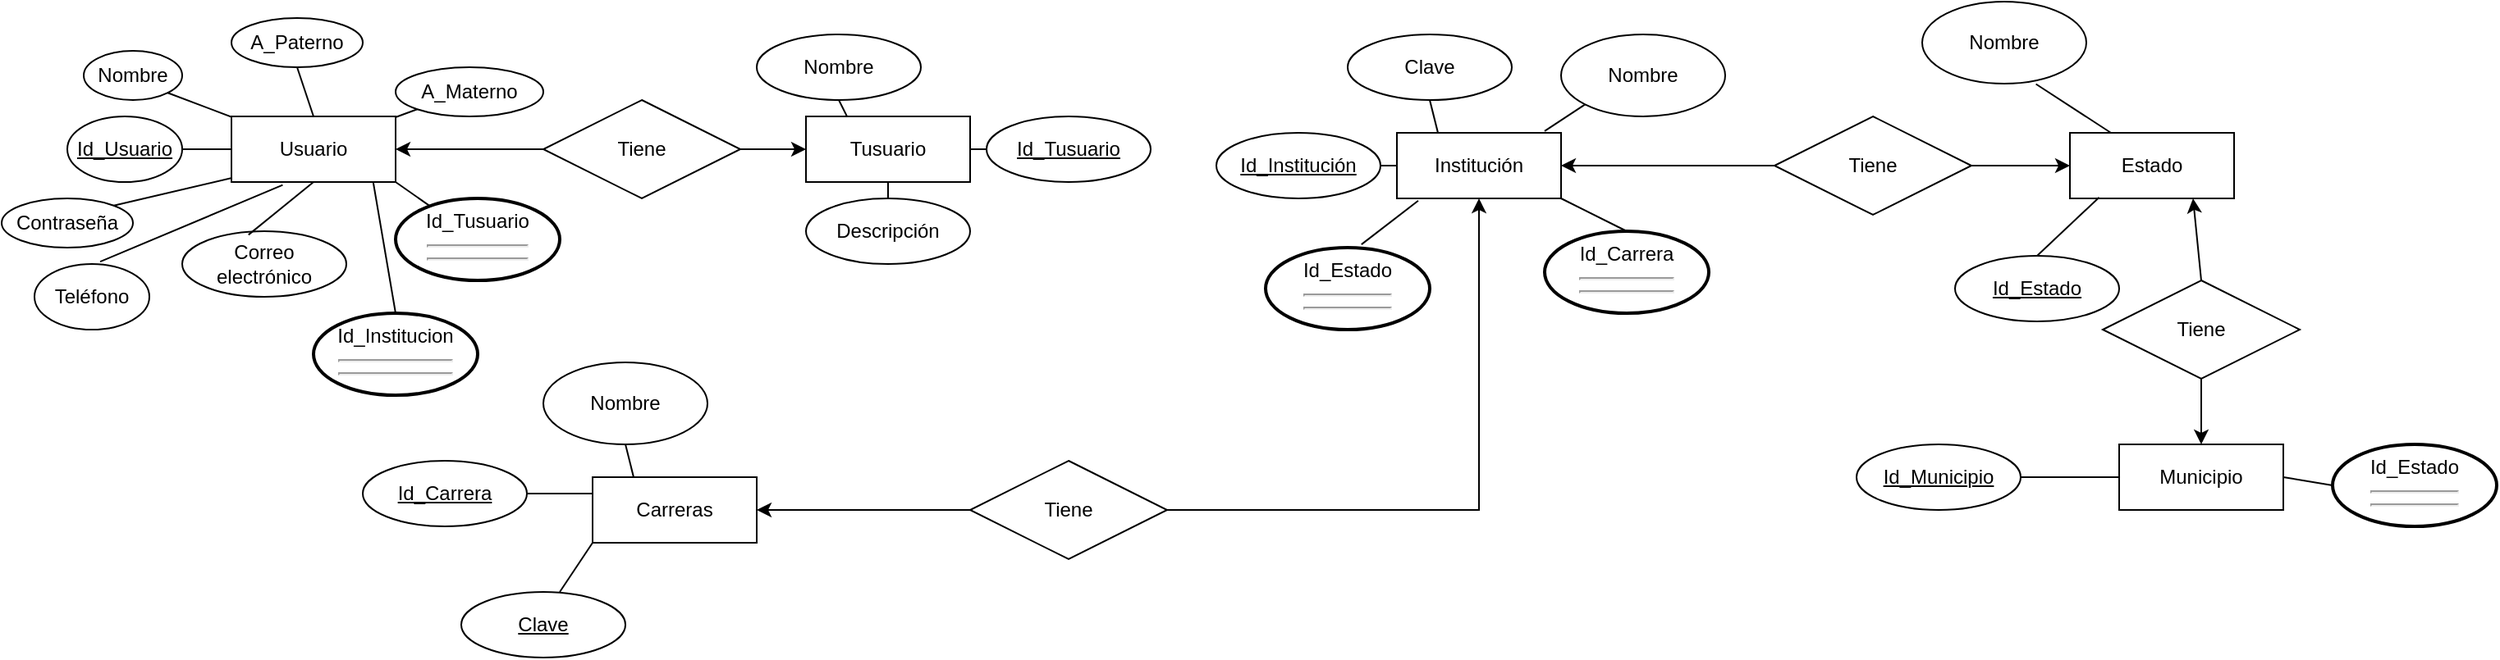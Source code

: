 <mxfile version="21.0.6" type="device" pages="2"><diagram id="qfkAOY37Z2YuoNSEt8ea" name="Modelo entidad relación"><mxGraphModel dx="1566" dy="728" grid="1" gridSize="10" guides="1" tooltips="1" connect="1" arrows="1" fold="1" page="1" pageScale="1" pageWidth="827" pageHeight="1169" math="0" shadow="0"><root><mxCell id="0"/><mxCell id="1" parent="0"/><mxCell id="0xyxoHwEO2LxfjyrwUTS-1" value="Id_Usuario" style="ellipse;whiteSpace=wrap;html=1;align=center;fontStyle=4;" vertex="1" parent="1"><mxGeometry x="160" y="180" width="70" height="40" as="geometry"/></mxCell><mxCell id="RE7a5VD5Q_BX6ID2xbvV-1" value="" style="endArrow=none;html=1;rounded=0;exitX=1;exitY=0.5;exitDx=0;exitDy=0;entryX=0;entryY=0.5;entryDx=0;entryDy=0;" edge="1" parent="1" source="0xyxoHwEO2LxfjyrwUTS-1"><mxGeometry width="50" height="50" relative="1" as="geometry"><mxPoint x="390" y="320" as="sourcePoint"/><mxPoint x="260" y="200" as="targetPoint"/></mxGeometry></mxCell><mxCell id="RE7a5VD5Q_BX6ID2xbvV-2" value="Nombre" style="ellipse;whiteSpace=wrap;html=1;align=center;" vertex="1" parent="1"><mxGeometry x="170" y="140" width="60" height="30" as="geometry"/></mxCell><mxCell id="RE7a5VD5Q_BX6ID2xbvV-3" value="" style="endArrow=none;html=1;rounded=0;entryX=1;entryY=1;entryDx=0;entryDy=0;exitX=0;exitY=0;exitDx=0;exitDy=0;" edge="1" parent="1" target="RE7a5VD5Q_BX6ID2xbvV-2"><mxGeometry width="50" height="50" relative="1" as="geometry"><mxPoint x="274.645" y="185.858" as="sourcePoint"/><mxPoint x="440" y="270" as="targetPoint"/></mxGeometry></mxCell><mxCell id="RE7a5VD5Q_BX6ID2xbvV-4" value="A_Paterno" style="ellipse;whiteSpace=wrap;html=1;align=center;" vertex="1" parent="1"><mxGeometry x="260" y="120" width="80" height="30" as="geometry"/></mxCell><mxCell id="RE7a5VD5Q_BX6ID2xbvV-5" value="A_Materno" style="ellipse;whiteSpace=wrap;html=1;align=center;" vertex="1" parent="1"><mxGeometry x="360" y="150" width="90" height="30" as="geometry"/></mxCell><mxCell id="RE7a5VD5Q_BX6ID2xbvV-9" value="&lt;font&gt;Id_Tusuario&lt;/font&gt;&lt;hr&gt;&lt;hr&gt;" style="ellipse;whiteSpace=wrap;html=1;align=center;strokeColor=#000000;strokeWidth=2;" vertex="1" parent="1"><mxGeometry x="360" y="230" width="100" height="50" as="geometry"/></mxCell><mxCell id="RE7a5VD5Q_BX6ID2xbvV-10" value="&lt;font&gt;Id_Institucion&lt;/font&gt;&lt;hr&gt;&lt;hr&gt;" style="ellipse;whiteSpace=wrap;html=1;align=center;strokeColor=#000000;strokeWidth=2;" vertex="1" parent="1"><mxGeometry x="310" y="300" width="100" height="50" as="geometry"/></mxCell><mxCell id="RE7a5VD5Q_BX6ID2xbvV-12" value="Correo electrónico" style="ellipse;whiteSpace=wrap;html=1;align=center;" vertex="1" parent="1"><mxGeometry x="230" y="250" width="100" height="40" as="geometry"/></mxCell><mxCell id="RF8cltx7aU7G0SC7EJva-1" value="Contraseña" style="ellipse;whiteSpace=wrap;html=1;align=center;" vertex="1" parent="1"><mxGeometry x="120" y="230" width="80" height="30" as="geometry"/></mxCell><mxCell id="RF8cltx7aU7G0SC7EJva-3" value="" style="endArrow=none;html=1;rounded=0;exitX=1;exitY=0;exitDx=0;exitDy=0;entryX=0;entryY=1;entryDx=0;entryDy=0;" edge="1" parent="1" source="RF8cltx7aU7G0SC7EJva-1"><mxGeometry width="50" height="50" relative="1" as="geometry"><mxPoint x="270" y="280" as="sourcePoint"/><mxPoint x="274.645" y="214.142" as="targetPoint"/></mxGeometry></mxCell><mxCell id="RF8cltx7aU7G0SC7EJva-5" value="" style="endArrow=none;html=1;rounded=0;entryX=1;entryY=1;entryDx=0;entryDy=0;exitX=0.5;exitY=0;exitDx=0;exitDy=0;" edge="1" parent="1" source="RE7a5VD5Q_BX6ID2xbvV-10"><mxGeometry width="50" height="50" relative="1" as="geometry"><mxPoint x="270" y="280" as="sourcePoint"/><mxPoint x="345.355" y="214.142" as="targetPoint"/></mxGeometry></mxCell><mxCell id="RF8cltx7aU7G0SC7EJva-6" value="" style="endArrow=none;html=1;rounded=0;exitX=0.404;exitY=0.055;exitDx=0;exitDy=0;entryX=0.5;entryY=1;entryDx=0;entryDy=0;exitPerimeter=0;" edge="1" parent="1" source="RE7a5VD5Q_BX6ID2xbvV-12"><mxGeometry width="50" height="50" relative="1" as="geometry"><mxPoint x="270" y="280" as="sourcePoint"/><mxPoint x="310" y="220" as="targetPoint"/></mxGeometry></mxCell><mxCell id="RF8cltx7aU7G0SC7EJva-7" value="" style="endArrow=none;html=1;rounded=0;entryX=1;entryY=1;entryDx=0;entryDy=0;" edge="1" parent="1" source="RE7a5VD5Q_BX6ID2xbvV-9" target="RF8cltx7aU7G0SC7EJva-13"><mxGeometry width="50" height="50" relative="1" as="geometry"><mxPoint x="270" y="280" as="sourcePoint"/><mxPoint x="360" y="200" as="targetPoint"/></mxGeometry></mxCell><mxCell id="RF8cltx7aU7G0SC7EJva-8" value="" style="endArrow=none;html=1;rounded=0;entryX=1;entryY=0;entryDx=0;entryDy=0;exitX=0;exitY=1;exitDx=0;exitDy=0;" edge="1" parent="1" source="RE7a5VD5Q_BX6ID2xbvV-5"><mxGeometry width="50" height="50" relative="1" as="geometry"><mxPoint x="270" y="280" as="sourcePoint"/><mxPoint x="345.355" y="185.858" as="targetPoint"/></mxGeometry></mxCell><mxCell id="RF8cltx7aU7G0SC7EJva-9" value="" style="endArrow=none;html=1;rounded=0;entryX=0.5;entryY=1;entryDx=0;entryDy=0;exitX=0.5;exitY=0;exitDx=0;exitDy=0;" edge="1" parent="1" target="RE7a5VD5Q_BX6ID2xbvV-4"><mxGeometry width="50" height="50" relative="1" as="geometry"><mxPoint x="310" y="180" as="sourcePoint"/><mxPoint x="320" y="230" as="targetPoint"/></mxGeometry></mxCell><mxCell id="RF8cltx7aU7G0SC7EJva-10" value="Teléfono" style="ellipse;whiteSpace=wrap;html=1;align=center;" vertex="1" parent="1"><mxGeometry x="140" y="270" width="70" height="40" as="geometry"/></mxCell><mxCell id="RF8cltx7aU7G0SC7EJva-11" value="" style="endArrow=none;html=1;rounded=0;entryX=0.312;entryY=1.045;entryDx=0;entryDy=0;entryPerimeter=0;exitX=0.572;exitY=-0.035;exitDx=0;exitDy=0;exitPerimeter=0;" edge="1" parent="1" source="RF8cltx7aU7G0SC7EJva-10"><mxGeometry width="50" height="50" relative="1" as="geometry"><mxPoint x="270" y="280" as="sourcePoint"/><mxPoint x="291.2" y="221.8" as="targetPoint"/></mxGeometry></mxCell><mxCell id="RF8cltx7aU7G0SC7EJva-13" value="Usuario" style="whiteSpace=wrap;html=1;align=center;" vertex="1" parent="1"><mxGeometry x="260" y="180" width="100" height="40" as="geometry"/></mxCell><mxCell id="NHp31bjDG19Qpc5GPmNQ-2" value="Tiene" style="shape=rhombus;perimeter=rhombusPerimeter;whiteSpace=wrap;html=1;align=center;" vertex="1" parent="1"><mxGeometry x="450" y="170" width="120" height="60" as="geometry"/></mxCell><mxCell id="NHp31bjDG19Qpc5GPmNQ-3" value="" style="endArrow=classic;html=1;rounded=0;entryX=1;entryY=0.5;entryDx=0;entryDy=0;exitX=0;exitY=0.5;exitDx=0;exitDy=0;" edge="1" parent="1" source="NHp31bjDG19Qpc5GPmNQ-2" target="RF8cltx7aU7G0SC7EJva-13"><mxGeometry width="50" height="50" relative="1" as="geometry"><mxPoint x="270" y="280" as="sourcePoint"/><mxPoint x="320" y="230" as="targetPoint"/></mxGeometry></mxCell><mxCell id="NHp31bjDG19Qpc5GPmNQ-4" value="" style="endArrow=classic;html=1;rounded=0;exitX=1;exitY=0.5;exitDx=0;exitDy=0;startArrow=none;" edge="1" parent="1" source="NHp31bjDG19Qpc5GPmNQ-5"><mxGeometry width="50" height="50" relative="1" as="geometry"><mxPoint x="270" y="280" as="sourcePoint"/><mxPoint x="700" y="200" as="targetPoint"/></mxGeometry></mxCell><mxCell id="NHp31bjDG19Qpc5GPmNQ-6" value="Nombre" style="ellipse;whiteSpace=wrap;html=1;align=center;" vertex="1" parent="1"><mxGeometry x="580" y="130" width="100" height="40" as="geometry"/></mxCell><mxCell id="NHp31bjDG19Qpc5GPmNQ-7" value="" style="endArrow=none;html=1;rounded=0;entryX=0.5;entryY=1;entryDx=0;entryDy=0;exitX=0.25;exitY=0;exitDx=0;exitDy=0;" edge="1" parent="1" source="NHp31bjDG19Qpc5GPmNQ-5" target="NHp31bjDG19Qpc5GPmNQ-6"><mxGeometry width="50" height="50" relative="1" as="geometry"><mxPoint x="240" y="270" as="sourcePoint"/><mxPoint x="290" y="220" as="targetPoint"/></mxGeometry></mxCell><mxCell id="NHp31bjDG19Qpc5GPmNQ-9" value="Id_Tusuario" style="ellipse;whiteSpace=wrap;html=1;align=center;fontStyle=4;" vertex="1" parent="1"><mxGeometry x="720" y="180" width="100" height="40" as="geometry"/></mxCell><mxCell id="NHp31bjDG19Qpc5GPmNQ-10" value="" style="endArrow=none;html=1;rounded=0;entryX=1;entryY=0.5;entryDx=0;entryDy=0;exitX=0;exitY=0.5;exitDx=0;exitDy=0;" edge="1" parent="1" source="NHp31bjDG19Qpc5GPmNQ-9" target="NHp31bjDG19Qpc5GPmNQ-5"><mxGeometry width="50" height="50" relative="1" as="geometry"><mxPoint x="370" y="270" as="sourcePoint"/><mxPoint x="420" y="220" as="targetPoint"/></mxGeometry></mxCell><mxCell id="NHp31bjDG19Qpc5GPmNQ-12" value="Descripción" style="ellipse;whiteSpace=wrap;html=1;align=center;" vertex="1" parent="1"><mxGeometry x="610" y="230" width="100" height="40" as="geometry"/></mxCell><mxCell id="NHp31bjDG19Qpc5GPmNQ-13" value="" style="endArrow=none;html=1;rounded=0;entryX=0.5;entryY=1;entryDx=0;entryDy=0;exitX=0.5;exitY=0;exitDx=0;exitDy=0;" edge="1" parent="1" source="NHp31bjDG19Qpc5GPmNQ-12" target="NHp31bjDG19Qpc5GPmNQ-5"><mxGeometry width="50" height="50" relative="1" as="geometry"><mxPoint x="370" y="270" as="sourcePoint"/><mxPoint x="420" y="220" as="targetPoint"/></mxGeometry></mxCell><mxCell id="NHp31bjDG19Qpc5GPmNQ-5" value="Tusuario" style="whiteSpace=wrap;html=1;align=center;" vertex="1" parent="1"><mxGeometry x="610" y="180" width="100" height="40" as="geometry"/></mxCell><mxCell id="NHp31bjDG19Qpc5GPmNQ-16" value="" style="endArrow=classic;html=1;rounded=0;entryX=0;entryY=0.5;entryDx=0;entryDy=0;exitX=1;exitY=0.5;exitDx=0;exitDy=0;" edge="1" parent="1" source="NHp31bjDG19Qpc5GPmNQ-2" target="NHp31bjDG19Qpc5GPmNQ-5"><mxGeometry width="50" height="50" relative="1" as="geometry"><mxPoint x="370" y="270" as="sourcePoint"/><mxPoint x="420" y="220" as="targetPoint"/></mxGeometry></mxCell><mxCell id="NHp31bjDG19Qpc5GPmNQ-17" value="Carreras" style="whiteSpace=wrap;html=1;align=center;" vertex="1" parent="1"><mxGeometry x="480" y="400" width="100" height="40" as="geometry"/></mxCell><mxCell id="NHp31bjDG19Qpc5GPmNQ-18" value="Nombre" style="ellipse;whiteSpace=wrap;html=1;align=center;" vertex="1" parent="1"><mxGeometry x="450" y="330" width="100" height="50" as="geometry"/></mxCell><mxCell id="NHp31bjDG19Qpc5GPmNQ-19" value="" style="endArrow=none;html=1;rounded=0;entryX=0.5;entryY=1;entryDx=0;entryDy=0;exitX=0.25;exitY=0;exitDx=0;exitDy=0;" edge="1" parent="1" source="NHp31bjDG19Qpc5GPmNQ-17" target="NHp31bjDG19Qpc5GPmNQ-18"><mxGeometry width="50" height="50" relative="1" as="geometry"><mxPoint x="370" y="270" as="sourcePoint"/><mxPoint x="420" y="220" as="targetPoint"/></mxGeometry></mxCell><mxCell id="NHp31bjDG19Qpc5GPmNQ-20" value="Id_Carrera" style="ellipse;whiteSpace=wrap;html=1;align=center;fontStyle=4;" vertex="1" parent="1"><mxGeometry x="340" y="390" width="100" height="40" as="geometry"/></mxCell><mxCell id="NHp31bjDG19Qpc5GPmNQ-21" value="" style="endArrow=none;html=1;rounded=0;exitX=1;exitY=0.5;exitDx=0;exitDy=0;entryX=0;entryY=0.25;entryDx=0;entryDy=0;" edge="1" parent="1" source="NHp31bjDG19Qpc5GPmNQ-20" target="NHp31bjDG19Qpc5GPmNQ-17"><mxGeometry width="50" height="50" relative="1" as="geometry"><mxPoint x="370" y="270" as="sourcePoint"/><mxPoint x="420" y="220" as="targetPoint"/></mxGeometry></mxCell><mxCell id="NHp31bjDG19Qpc5GPmNQ-24" value="" style="endArrow=none;html=1;rounded=0;exitX=0.5;exitY=0;exitDx=0;exitDy=0;entryX=0;entryY=1;entryDx=0;entryDy=0;" edge="1" parent="1" target="NHp31bjDG19Qpc5GPmNQ-17"><mxGeometry width="50" height="50" relative="1" as="geometry"><mxPoint x="460" y="470" as="sourcePoint"/><mxPoint x="420" y="220" as="targetPoint"/></mxGeometry></mxCell><mxCell id="TvMQXQN42NrEGbU3o4Sb-4" value="" style="endArrow=classic;html=1;rounded=0;entryX=1;entryY=0.5;entryDx=0;entryDy=0;" edge="1" parent="1" target="NHp31bjDG19Qpc5GPmNQ-17"><mxGeometry width="50" height="50" relative="1" as="geometry"><mxPoint x="710" y="420" as="sourcePoint"/><mxPoint x="420" y="220" as="targetPoint"/></mxGeometry></mxCell><mxCell id="TvMQXQN42NrEGbU3o4Sb-7" value="Tiene" style="shape=rhombus;perimeter=rhombusPerimeter;whiteSpace=wrap;html=1;align=center;" vertex="1" parent="1"><mxGeometry x="710" y="390" width="120" height="60" as="geometry"/></mxCell><mxCell id="TvMQXQN42NrEGbU3o4Sb-8" value="Institución" style="whiteSpace=wrap;html=1;align=center;" vertex="1" parent="1"><mxGeometry x="970" y="190" width="100" height="40" as="geometry"/></mxCell><mxCell id="MCt6a6tA6td02ZYTJ-6E-1" value="Id_Institución" style="ellipse;whiteSpace=wrap;html=1;align=center;fontStyle=4;" vertex="1" parent="1"><mxGeometry x="860" y="190" width="100" height="40" as="geometry"/></mxCell><mxCell id="MCt6a6tA6td02ZYTJ-6E-2" value="" style="endArrow=none;html=1;rounded=0;entryX=1;entryY=0.5;entryDx=0;entryDy=0;exitX=0;exitY=0.5;exitDx=0;exitDy=0;" edge="1" parent="1" source="TvMQXQN42NrEGbU3o4Sb-8" target="MCt6a6tA6td02ZYTJ-6E-1"><mxGeometry width="50" height="50" relative="1" as="geometry"><mxPoint x="780" y="320" as="sourcePoint"/><mxPoint x="830" y="270" as="targetPoint"/></mxGeometry></mxCell><mxCell id="MCt6a6tA6td02ZYTJ-6E-3" value="" style="endArrow=classic;html=1;rounded=0;exitX=1;exitY=0.5;exitDx=0;exitDy=0;entryX=0.5;entryY=1;entryDx=0;entryDy=0;" edge="1" parent="1" source="TvMQXQN42NrEGbU3o4Sb-7" target="TvMQXQN42NrEGbU3o4Sb-8"><mxGeometry width="50" height="50" relative="1" as="geometry"><mxPoint x="780" y="320" as="sourcePoint"/><mxPoint x="830" y="270" as="targetPoint"/><Array as="points"><mxPoint x="1020" y="420"/></Array></mxGeometry></mxCell><mxCell id="MCt6a6tA6td02ZYTJ-6E-4" value="Clave" style="ellipse;whiteSpace=wrap;html=1;align=center;verticalAlign=middle;" vertex="1" parent="1"><mxGeometry x="940" y="130" width="100" height="40" as="geometry"/></mxCell><mxCell id="MCt6a6tA6td02ZYTJ-6E-5" value="" style="endArrow=none;html=1;rounded=0;entryX=0.5;entryY=1;entryDx=0;entryDy=0;exitX=0.25;exitY=0;exitDx=0;exitDy=0;" edge="1" parent="1" source="TvMQXQN42NrEGbU3o4Sb-8" target="MCt6a6tA6td02ZYTJ-6E-4"><mxGeometry width="50" height="50" relative="1" as="geometry"><mxPoint x="650" y="320" as="sourcePoint"/><mxPoint x="700" y="270" as="targetPoint"/></mxGeometry></mxCell><mxCell id="MCt6a6tA6td02ZYTJ-6E-7" value="Nombre" style="ellipse;whiteSpace=wrap;html=1;align=center;" vertex="1" parent="1"><mxGeometry x="1070" y="130" width="100" height="50" as="geometry"/></mxCell><mxCell id="MCt6a6tA6td02ZYTJ-6E-8" value="" style="endArrow=none;html=1;rounded=0;entryX=0;entryY=1;entryDx=0;entryDy=0;exitX=0.9;exitY=-0.027;exitDx=0;exitDy=0;exitPerimeter=0;" edge="1" parent="1" source="TvMQXQN42NrEGbU3o4Sb-8" target="MCt6a6tA6td02ZYTJ-6E-7"><mxGeometry width="50" height="50" relative="1" as="geometry"><mxPoint x="650" y="320" as="sourcePoint"/><mxPoint x="700" y="270" as="targetPoint"/></mxGeometry></mxCell><mxCell id="MCt6a6tA6td02ZYTJ-6E-11" value="&lt;font&gt;Id_Carrera&lt;/font&gt;&lt;hr&gt;&lt;hr&gt;" style="ellipse;whiteSpace=wrap;html=1;align=center;strokeColor=#000000;strokeWidth=2;" vertex="1" parent="1"><mxGeometry x="1060" y="250" width="100" height="50" as="geometry"/></mxCell><mxCell id="MCt6a6tA6td02ZYTJ-6E-12" value="Clave" style="ellipse;whiteSpace=wrap;html=1;align=center;fontStyle=4;" vertex="1" parent="1"><mxGeometry x="400" y="470" width="100" height="40" as="geometry"/></mxCell><mxCell id="MCt6a6tA6td02ZYTJ-6E-13" value="" style="endArrow=none;html=1;rounded=0;entryX=1;entryY=1;entryDx=0;entryDy=0;exitX=0.5;exitY=0;exitDx=0;exitDy=0;" edge="1" parent="1" source="MCt6a6tA6td02ZYTJ-6E-11" target="TvMQXQN42NrEGbU3o4Sb-8"><mxGeometry width="50" height="50" relative="1" as="geometry"><mxPoint x="650" y="290" as="sourcePoint"/><mxPoint x="700" y="240" as="targetPoint"/></mxGeometry></mxCell><mxCell id="MCt6a6tA6td02ZYTJ-6E-14" value="&lt;font&gt;Id_Estado&lt;/font&gt;&lt;hr&gt;&lt;hr&gt;" style="ellipse;whiteSpace=wrap;html=1;align=center;strokeColor=#000000;strokeWidth=2;" vertex="1" parent="1"><mxGeometry x="890" y="260" width="100" height="50" as="geometry"/></mxCell><mxCell id="MCt6a6tA6td02ZYTJ-6E-15" value="" style="endArrow=none;html=1;rounded=0;entryX=0.13;entryY=1.035;entryDx=0;entryDy=0;entryPerimeter=0;exitX=0.584;exitY=-0.039;exitDx=0;exitDy=0;exitPerimeter=0;" edge="1" parent="1" source="MCt6a6tA6td02ZYTJ-6E-14" target="TvMQXQN42NrEGbU3o4Sb-8"><mxGeometry width="50" height="50" relative="1" as="geometry"><mxPoint x="650" y="270" as="sourcePoint"/><mxPoint x="700" y="220" as="targetPoint"/></mxGeometry></mxCell><mxCell id="MCt6a6tA6td02ZYTJ-6E-16" value="" style="endArrow=classic;html=1;rounded=0;entryX=1;entryY=0.5;entryDx=0;entryDy=0;" edge="1" parent="1" target="TvMQXQN42NrEGbU3o4Sb-8"><mxGeometry width="50" height="50" relative="1" as="geometry"><mxPoint x="1210" y="210" as="sourcePoint"/><mxPoint x="700" y="220" as="targetPoint"/></mxGeometry></mxCell><mxCell id="MCt6a6tA6td02ZYTJ-6E-19" value="Tiene" style="shape=rhombus;perimeter=rhombusPerimeter;whiteSpace=wrap;html=1;align=center;" vertex="1" parent="1"><mxGeometry x="1200" y="180" width="120" height="60" as="geometry"/></mxCell><mxCell id="MCt6a6tA6td02ZYTJ-6E-20" value="" style="endArrow=classic;html=1;rounded=0;exitX=1;exitY=0.5;exitDx=0;exitDy=0;" edge="1" parent="1" source="MCt6a6tA6td02ZYTJ-6E-19" target="MCt6a6tA6td02ZYTJ-6E-21"><mxGeometry width="50" height="50" relative="1" as="geometry"><mxPoint x="1330" y="270" as="sourcePoint"/><mxPoint x="1380" y="220" as="targetPoint"/></mxGeometry></mxCell><mxCell id="MCt6a6tA6td02ZYTJ-6E-21" value="Estado" style="whiteSpace=wrap;html=1;align=center;" vertex="1" parent="1"><mxGeometry x="1380" y="190" width="100" height="40" as="geometry"/></mxCell><mxCell id="MCt6a6tA6td02ZYTJ-6E-28" value="&lt;font style=&quot;border-color: var(--border-color);&quot;&gt;Id_Estado&lt;/font&gt;" style="ellipse;whiteSpace=wrap;html=1;align=center;fontStyle=4;" vertex="1" parent="1"><mxGeometry x="1310" y="265" width="100" height="40" as="geometry"/></mxCell><mxCell id="MCt6a6tA6td02ZYTJ-6E-35" value="" style="endArrow=none;html=1;rounded=0;entryX=0.693;entryY=1.005;entryDx=0;entryDy=0;exitX=0.25;exitY=0;exitDx=0;exitDy=0;entryPerimeter=0;" edge="1" parent="1" source="MCt6a6tA6td02ZYTJ-6E-21" target="MCt6a6tA6td02ZYTJ-6E-37"><mxGeometry width="50" height="50" relative="1" as="geometry"><mxPoint x="930" y="260" as="sourcePoint"/><mxPoint x="1360" y="160" as="targetPoint"/></mxGeometry></mxCell><mxCell id="MCt6a6tA6td02ZYTJ-6E-37" value="Nombre" style="ellipse;whiteSpace=wrap;html=1;align=center;" vertex="1" parent="1"><mxGeometry x="1290" y="110" width="100" height="50" as="geometry"/></mxCell><mxCell id="MCt6a6tA6td02ZYTJ-6E-38" value="" style="endArrow=none;html=1;rounded=0;entryX=0.178;entryY=0.985;entryDx=0;entryDy=0;entryPerimeter=0;exitX=0.5;exitY=0;exitDx=0;exitDy=0;" edge="1" parent="1" source="MCt6a6tA6td02ZYTJ-6E-28" target="MCt6a6tA6td02ZYTJ-6E-21"><mxGeometry width="50" height="50" relative="1" as="geometry"><mxPoint x="930" y="260" as="sourcePoint"/><mxPoint x="980" y="210" as="targetPoint"/></mxGeometry></mxCell><mxCell id="MCt6a6tA6td02ZYTJ-6E-39" value="Municipio" style="whiteSpace=wrap;html=1;align=center;" vertex="1" parent="1"><mxGeometry x="1410" y="380" width="100" height="40" as="geometry"/></mxCell><mxCell id="MCt6a6tA6td02ZYTJ-6E-40" value="" style="endArrow=classic;html=1;rounded=0;entryX=0.75;entryY=1;entryDx=0;entryDy=0;exitX=0.5;exitY=0;exitDx=0;exitDy=0;" edge="1" parent="1" target="MCt6a6tA6td02ZYTJ-6E-21"><mxGeometry width="50" height="50" relative="1" as="geometry"><mxPoint x="1460" y="280" as="sourcePoint"/><mxPoint x="980" y="210" as="targetPoint"/></mxGeometry></mxCell><mxCell id="MCt6a6tA6td02ZYTJ-6E-42" value="Tiene" style="shape=rhombus;perimeter=rhombusPerimeter;whiteSpace=wrap;html=1;align=center;" vertex="1" parent="1"><mxGeometry x="1400" y="280" width="120" height="60" as="geometry"/></mxCell><mxCell id="MCt6a6tA6td02ZYTJ-6E-43" value="" style="endArrow=classic;html=1;rounded=0;entryX=0.5;entryY=0;entryDx=0;entryDy=0;exitX=0.5;exitY=1;exitDx=0;exitDy=0;" edge="1" parent="1" source="MCt6a6tA6td02ZYTJ-6E-42" target="MCt6a6tA6td02ZYTJ-6E-39"><mxGeometry width="50" height="50" relative="1" as="geometry"><mxPoint x="930" y="260" as="sourcePoint"/><mxPoint x="980" y="210" as="targetPoint"/></mxGeometry></mxCell><mxCell id="MCt6a6tA6td02ZYTJ-6E-44" value="Id_Municipio" style="ellipse;whiteSpace=wrap;html=1;align=center;fontStyle=4;" vertex="1" parent="1"><mxGeometry x="1250" y="380" width="100" height="40" as="geometry"/></mxCell><mxCell id="MCt6a6tA6td02ZYTJ-6E-45" value="" style="endArrow=none;html=1;rounded=0;entryX=0;entryY=0.5;entryDx=0;entryDy=0;exitX=1;exitY=0.5;exitDx=0;exitDy=0;" edge="1" parent="1" source="MCt6a6tA6td02ZYTJ-6E-44" target="MCt6a6tA6td02ZYTJ-6E-39"><mxGeometry width="50" height="50" relative="1" as="geometry"><mxPoint x="930" y="260" as="sourcePoint"/><mxPoint x="980" y="210" as="targetPoint"/></mxGeometry></mxCell><mxCell id="MCt6a6tA6td02ZYTJ-6E-46" value="&lt;font&gt;Id_Estado&lt;/font&gt;&lt;hr&gt;&lt;hr&gt;" style="ellipse;whiteSpace=wrap;html=1;align=center;strokeColor=#000000;strokeWidth=2;" vertex="1" parent="1"><mxGeometry x="1540" y="380" width="100" height="50" as="geometry"/></mxCell><mxCell id="MCt6a6tA6td02ZYTJ-6E-47" value="" style="endArrow=none;html=1;rounded=0;entryX=0;entryY=0.5;entryDx=0;entryDy=0;" edge="1" parent="1" target="MCt6a6tA6td02ZYTJ-6E-46"><mxGeometry width="50" height="50" relative="1" as="geometry"><mxPoint x="1510" y="400" as="sourcePoint"/><mxPoint x="980" y="210" as="targetPoint"/></mxGeometry></mxCell></root></mxGraphModel></diagram><diagram id="R2lEEEUBdFMjLlhIrx00" name="Modelo Relacional"><mxGraphModel dx="1879" dy="873" grid="1" gridSize="10" guides="1" tooltips="1" connect="1" arrows="1" fold="1" page="1" pageScale="1" pageWidth="850" pageHeight="1100" math="0" shadow="0" extFonts="Permanent Marker^https://fonts.googleapis.com/css?family=Permanent+Marker"><root><mxCell id="0"/><mxCell id="1" parent="0"/><mxCell id="C-vyLk0tnHw3VtMMgP7b-2" value="Institución" style="shape=table;startSize=30;container=1;collapsible=1;childLayout=tableLayout;fixedRows=1;rowLines=0;fontStyle=1;align=center;resizeLast=1;fillColor=none;" parent="1" vertex="1"><mxGeometry x="425" y="120" width="250" height="190" as="geometry"/></mxCell><mxCell id="C-vyLk0tnHw3VtMMgP7b-3" value="" style="shape=partialRectangle;collapsible=0;dropTarget=0;pointerEvents=0;fillColor=none;points=[[0,0.5],[1,0.5]];portConstraint=eastwest;top=0;left=0;right=0;bottom=1;" parent="C-vyLk0tnHw3VtMMgP7b-2" vertex="1"><mxGeometry y="30" width="250" height="30" as="geometry"/></mxCell><mxCell id="C-vyLk0tnHw3VtMMgP7b-4" value="PK" style="shape=partialRectangle;overflow=hidden;connectable=0;fillColor=none;top=0;left=0;bottom=0;right=0;fontStyle=1;" parent="C-vyLk0tnHw3VtMMgP7b-3" vertex="1"><mxGeometry width="35" height="30" as="geometry"><mxRectangle width="35" height="30" as="alternateBounds"/></mxGeometry></mxCell><mxCell id="C-vyLk0tnHw3VtMMgP7b-5" value="Id_Institución" style="shape=partialRectangle;overflow=hidden;connectable=0;fillColor=none;top=0;left=0;bottom=0;right=0;align=left;spacingLeft=6;fontStyle=5;" parent="C-vyLk0tnHw3VtMMgP7b-3" vertex="1"><mxGeometry x="35" width="215" height="30" as="geometry"><mxRectangle width="215" height="30" as="alternateBounds"/></mxGeometry></mxCell><mxCell id="C-vyLk0tnHw3VtMMgP7b-9" value="" style="shape=partialRectangle;collapsible=0;dropTarget=0;pointerEvents=0;fillColor=none;points=[[0,0.5],[1,0.5]];portConstraint=eastwest;top=0;left=0;right=0;bottom=0;" parent="C-vyLk0tnHw3VtMMgP7b-2" vertex="1"><mxGeometry y="60" width="250" height="120" as="geometry"/></mxCell><mxCell id="C-vyLk0tnHw3VtMMgP7b-10" value="" style="shape=partialRectangle;overflow=hidden;connectable=0;fillColor=none;top=0;left=0;bottom=0;right=0;" parent="C-vyLk0tnHw3VtMMgP7b-9" vertex="1"><mxGeometry width="35" height="120" as="geometry"><mxRectangle width="35" height="120" as="alternateBounds"/></mxGeometry></mxCell><mxCell id="C-vyLk0tnHw3VtMMgP7b-11" value="" style="shape=partialRectangle;overflow=hidden;connectable=0;fillColor=none;top=0;left=0;bottom=0;right=0;align=left;spacingLeft=6;" parent="C-vyLk0tnHw3VtMMgP7b-9" vertex="1"><mxGeometry x="35" width="215" height="120" as="geometry"><mxRectangle width="215" height="120" as="alternateBounds"/></mxGeometry></mxCell><mxCell id="C-vyLk0tnHw3VtMMgP7b-13" value="Carrera" style="shape=table;startSize=30;container=1;collapsible=1;childLayout=tableLayout;fixedRows=1;rowLines=0;fontStyle=1;align=center;resizeLast=1;" parent="1" vertex="1"><mxGeometry x="280" y="430" width="170" height="130" as="geometry"><mxRectangle x="280" y="430" width="80" height="30" as="alternateBounds"/></mxGeometry></mxCell><mxCell id="C-vyLk0tnHw3VtMMgP7b-14" value="" style="shape=partialRectangle;collapsible=0;dropTarget=0;pointerEvents=0;fillColor=none;points=[[0,0.5],[1,0.5]];portConstraint=eastwest;top=0;left=0;right=0;bottom=1;" parent="C-vyLk0tnHw3VtMMgP7b-13" vertex="1"><mxGeometry y="30" width="170" height="30" as="geometry"/></mxCell><mxCell id="C-vyLk0tnHw3VtMMgP7b-15" value="PK" style="shape=partialRectangle;overflow=hidden;connectable=0;fillColor=none;top=0;left=0;bottom=0;right=0;fontStyle=1;" parent="C-vyLk0tnHw3VtMMgP7b-14" vertex="1"><mxGeometry width="30" height="30" as="geometry"><mxRectangle width="30" height="30" as="alternateBounds"/></mxGeometry></mxCell><mxCell id="C-vyLk0tnHw3VtMMgP7b-16" value="Id_Carrera" style="shape=partialRectangle;overflow=hidden;connectable=0;fillColor=none;top=0;left=0;bottom=0;right=0;align=left;spacingLeft=6;fontStyle=5;" parent="C-vyLk0tnHw3VtMMgP7b-14" vertex="1"><mxGeometry x="30" width="140" height="30" as="geometry"><mxRectangle width="140" height="30" as="alternateBounds"/></mxGeometry></mxCell><mxCell id="C-vyLk0tnHw3VtMMgP7b-17" value="" style="shape=partialRectangle;collapsible=0;dropTarget=0;pointerEvents=0;fillColor=none;points=[[0,0.5],[1,0.5]];portConstraint=eastwest;top=0;left=0;right=0;bottom=0;" parent="C-vyLk0tnHw3VtMMgP7b-13" vertex="1"><mxGeometry y="60" width="170" height="30" as="geometry"/></mxCell><mxCell id="C-vyLk0tnHw3VtMMgP7b-18" value="" style="shape=partialRectangle;overflow=hidden;connectable=0;fillColor=none;top=0;left=0;bottom=0;right=0;" parent="C-vyLk0tnHw3VtMMgP7b-17" vertex="1"><mxGeometry width="30" height="30" as="geometry"><mxRectangle width="30" height="30" as="alternateBounds"/></mxGeometry></mxCell><mxCell id="C-vyLk0tnHw3VtMMgP7b-19" value="Nombre" style="shape=partialRectangle;overflow=hidden;connectable=0;fillColor=none;top=0;left=0;bottom=0;right=0;align=left;spacingLeft=6;" parent="C-vyLk0tnHw3VtMMgP7b-17" vertex="1"><mxGeometry x="30" width="140" height="30" as="geometry"><mxRectangle width="140" height="30" as="alternateBounds"/></mxGeometry></mxCell><mxCell id="C-vyLk0tnHw3VtMMgP7b-20" value="" style="shape=partialRectangle;collapsible=0;dropTarget=0;pointerEvents=0;fillColor=none;points=[[0,0.5],[1,0.5]];portConstraint=eastwest;top=0;left=0;right=0;bottom=0;" parent="C-vyLk0tnHw3VtMMgP7b-13" vertex="1"><mxGeometry y="90" width="170" height="30" as="geometry"/></mxCell><mxCell id="C-vyLk0tnHw3VtMMgP7b-21" value="" style="shape=partialRectangle;overflow=hidden;connectable=0;fillColor=none;top=0;left=0;bottom=0;right=0;" parent="C-vyLk0tnHw3VtMMgP7b-20" vertex="1"><mxGeometry width="30" height="30" as="geometry"><mxRectangle width="30" height="30" as="alternateBounds"/></mxGeometry></mxCell><mxCell id="C-vyLk0tnHw3VtMMgP7b-22" value="Clave" style="shape=partialRectangle;overflow=hidden;connectable=0;fillColor=none;top=0;left=0;bottom=0;right=0;align=left;spacingLeft=6;" parent="C-vyLk0tnHw3VtMMgP7b-20" vertex="1"><mxGeometry x="30" width="140" height="30" as="geometry"><mxRectangle width="140" height="30" as="alternateBounds"/></mxGeometry></mxCell><mxCell id="C-vyLk0tnHw3VtMMgP7b-23" value="Estado" style="shape=table;startSize=30;container=1;collapsible=1;childLayout=tableLayout;fixedRows=1;rowLines=0;fontStyle=1;align=center;resizeLast=1;" parent="1" vertex="1"><mxGeometry x="120" y="120" width="250" height="100" as="geometry"/></mxCell><mxCell id="C-vyLk0tnHw3VtMMgP7b-24" value="" style="shape=partialRectangle;collapsible=0;dropTarget=0;pointerEvents=0;fillColor=none;points=[[0,0.5],[1,0.5]];portConstraint=eastwest;top=0;left=0;right=0;bottom=1;" parent="C-vyLk0tnHw3VtMMgP7b-23" vertex="1"><mxGeometry y="30" width="250" height="30" as="geometry"/></mxCell><mxCell id="C-vyLk0tnHw3VtMMgP7b-25" value="PK" style="shape=partialRectangle;overflow=hidden;connectable=0;fillColor=none;top=0;left=0;bottom=0;right=0;fontStyle=1;" parent="C-vyLk0tnHw3VtMMgP7b-24" vertex="1"><mxGeometry width="30" height="30" as="geometry"><mxRectangle width="30" height="30" as="alternateBounds"/></mxGeometry></mxCell><mxCell id="C-vyLk0tnHw3VtMMgP7b-26" value="Id_Estado" style="shape=partialRectangle;overflow=hidden;connectable=0;fillColor=none;top=0;left=0;bottom=0;right=0;align=left;spacingLeft=6;fontStyle=5;" parent="C-vyLk0tnHw3VtMMgP7b-24" vertex="1"><mxGeometry x="30" width="220" height="30" as="geometry"><mxRectangle width="220" height="30" as="alternateBounds"/></mxGeometry></mxCell><mxCell id="C-vyLk0tnHw3VtMMgP7b-27" value="" style="shape=partialRectangle;collapsible=0;dropTarget=0;pointerEvents=0;fillColor=none;points=[[0,0.5],[1,0.5]];portConstraint=eastwest;top=0;left=0;right=0;bottom=0;" parent="C-vyLk0tnHw3VtMMgP7b-23" vertex="1"><mxGeometry y="60" width="250" height="30" as="geometry"/></mxCell><mxCell id="C-vyLk0tnHw3VtMMgP7b-28" value="" style="shape=partialRectangle;overflow=hidden;connectable=0;fillColor=none;top=0;left=0;bottom=0;right=0;" parent="C-vyLk0tnHw3VtMMgP7b-27" vertex="1"><mxGeometry width="30" height="30" as="geometry"><mxRectangle width="30" height="30" as="alternateBounds"/></mxGeometry></mxCell><mxCell id="C-vyLk0tnHw3VtMMgP7b-29" value="Nombre" style="shape=partialRectangle;overflow=hidden;connectable=0;fillColor=none;top=0;left=0;bottom=0;right=0;align=left;spacingLeft=6;" parent="C-vyLk0tnHw3VtMMgP7b-27" vertex="1"><mxGeometry x="30" width="220" height="30" as="geometry"><mxRectangle width="220" height="30" as="alternateBounds"/></mxGeometry></mxCell><mxCell id="zqG7fXKF_GR2otH31Mf5-5" value="Clave" style="shape=partialRectangle;overflow=hidden;connectable=0;fillColor=none;top=0;left=0;bottom=0;right=0;align=left;spacingLeft=6;" vertex="1" parent="1"><mxGeometry x="460" y="180" width="220" height="30" as="geometry"><mxRectangle width="220" height="30" as="alternateBounds"/></mxGeometry></mxCell><mxCell id="zqG7fXKF_GR2otH31Mf5-9" value="Id_Carrera" style="shape=partialRectangle;overflow=hidden;connectable=0;fillColor=none;top=0;left=0;bottom=0;right=0;align=left;spacingLeft=6;fontStyle=1" vertex="1" parent="1"><mxGeometry x="460" y="280" width="220" height="30" as="geometry"><mxRectangle width="220" height="30" as="alternateBounds"/></mxGeometry></mxCell><mxCell id="zqG7fXKF_GR2otH31Mf5-10" value="FK" style="shape=partialRectangle;overflow=hidden;connectable=0;fillColor=none;top=0;left=0;bottom=0;right=0;fontStyle=1;" vertex="1" parent="1"><mxGeometry x="425" y="280" width="35" height="30" as="geometry"><mxRectangle width="30" height="30" as="alternateBounds"/></mxGeometry></mxCell><mxCell id="zqG7fXKF_GR2otH31Mf5-11" value="FK" style="shape=partialRectangle;overflow=hidden;connectable=0;fillColor=none;top=0;left=0;bottom=0;right=0;fontStyle=1;" vertex="1" parent="1"><mxGeometry x="422.5" y="250" width="35" height="30" as="geometry"><mxRectangle width="30" height="30" as="alternateBounds"/></mxGeometry></mxCell><mxCell id="zqG7fXKF_GR2otH31Mf5-12" value="Nombre" style="shape=partialRectangle;overflow=hidden;connectable=0;fillColor=none;top=0;left=0;bottom=0;right=0;align=left;spacingLeft=6;" vertex="1" parent="1"><mxGeometry x="460" y="210" width="220" height="30" as="geometry"><mxRectangle width="220" height="30" as="alternateBounds"/></mxGeometry></mxCell><mxCell id="zqG7fXKF_GR2otH31Mf5-13" value="Id_Estado" style="shape=partialRectangle;overflow=hidden;connectable=0;fillColor=none;top=0;left=0;bottom=0;right=0;align=left;spacingLeft=6;fontColor=#000000;fontStyle=1" vertex="1" parent="1"><mxGeometry x="460" y="250" width="220" height="30" as="geometry"><mxRectangle width="220" height="30" as="alternateBounds"/></mxGeometry></mxCell><mxCell id="zqG7fXKF_GR2otH31Mf5-18" value="" style="endArrow=none;html=1;rounded=0;entryX=1;entryY=0.5;entryDx=0;entryDy=0;" edge="1" parent="1" target="C-vyLk0tnHw3VtMMgP7b-24"><mxGeometry width="50" height="50" relative="1" as="geometry"><mxPoint x="420" y="270" as="sourcePoint"/><mxPoint x="450" y="270" as="targetPoint"/><Array as="points"><mxPoint x="400" y="270"/><mxPoint x="400" y="165"/></Array></mxGeometry></mxCell><mxCell id="zqG7fXKF_GR2otH31Mf5-21" value="" style="endArrow=none;html=1;rounded=0;" edge="1" parent="1"><mxGeometry width="50" height="50" relative="1" as="geometry"><mxPoint x="450" y="480" as="sourcePoint"/><mxPoint x="680" y="290" as="targetPoint"/><Array as="points"><mxPoint x="720" y="480"/><mxPoint x="720" y="290"/></Array></mxGeometry></mxCell><mxCell id="zqG7fXKF_GR2otH31Mf5-22" value="" style="endArrow=none;html=1;rounded=0;exitX=0;exitY=0.5;exitDx=0;exitDy=0;" edge="1" parent="1" source="zqG7fXKF_GR2otH31Mf5-86"><mxGeometry width="50" height="50" relative="1" as="geometry"><mxPoint x="1280" y="330" as="sourcePoint"/><mxPoint x="120" y="180" as="targetPoint"/><Array as="points"><mxPoint x="1320" y="215"/><mxPoint x="1320" y="680"/><mxPoint x="80" y="680"/><mxPoint x="80" y="180"/></Array></mxGeometry></mxCell><mxCell id="zqG7fXKF_GR2otH31Mf5-31" value="Usuario" style="shape=table;startSize=30;container=1;collapsible=1;childLayout=tableLayout;fixedRows=1;rowLines=0;fontStyle=1;align=center;resizeLast=1;html=1;" vertex="1" parent="1"><mxGeometry x="800" y="120" width="180" height="350" as="geometry"/></mxCell><mxCell id="zqG7fXKF_GR2otH31Mf5-32" value="" style="shape=tableRow;horizontal=0;startSize=0;swimlaneHead=0;swimlaneBody=0;fillColor=none;collapsible=0;dropTarget=0;points=[[0,0.5],[1,0.5]];portConstraint=eastwest;top=0;left=0;right=0;bottom=1;" vertex="1" parent="zqG7fXKF_GR2otH31Mf5-31"><mxGeometry y="30" width="180" height="40" as="geometry"/></mxCell><mxCell id="zqG7fXKF_GR2otH31Mf5-33" value="PK" style="shape=partialRectangle;connectable=0;fillColor=none;top=0;left=0;bottom=0;right=0;fontStyle=1;overflow=hidden;whiteSpace=wrap;html=1;" vertex="1" parent="zqG7fXKF_GR2otH31Mf5-32"><mxGeometry width="50" height="40" as="geometry"><mxRectangle width="50" height="40" as="alternateBounds"/></mxGeometry></mxCell><mxCell id="zqG7fXKF_GR2otH31Mf5-34" value="Id_Usuario" style="shape=partialRectangle;connectable=0;fillColor=none;top=0;left=0;bottom=0;right=0;align=left;spacingLeft=6;fontStyle=5;overflow=hidden;whiteSpace=wrap;html=1;" vertex="1" parent="zqG7fXKF_GR2otH31Mf5-32"><mxGeometry x="50" width="130" height="40" as="geometry"><mxRectangle width="130" height="40" as="alternateBounds"/></mxGeometry></mxCell><mxCell id="zqG7fXKF_GR2otH31Mf5-35" value="" style="shape=tableRow;horizontal=0;startSize=0;swimlaneHead=0;swimlaneBody=0;fillColor=none;collapsible=0;dropTarget=0;points=[[0,0.5],[1,0.5]];portConstraint=eastwest;top=0;left=0;right=0;bottom=0;" vertex="1" parent="zqG7fXKF_GR2otH31Mf5-31"><mxGeometry y="70" width="180" height="30" as="geometry"/></mxCell><mxCell id="zqG7fXKF_GR2otH31Mf5-36" value="" style="shape=partialRectangle;connectable=0;fillColor=none;top=0;left=0;bottom=0;right=0;editable=1;overflow=hidden;whiteSpace=wrap;html=1;" vertex="1" parent="zqG7fXKF_GR2otH31Mf5-35"><mxGeometry width="50" height="30" as="geometry"><mxRectangle width="50" height="30" as="alternateBounds"/></mxGeometry></mxCell><mxCell id="zqG7fXKF_GR2otH31Mf5-37" value="Nombre" style="shape=partialRectangle;connectable=0;fillColor=none;top=0;left=0;bottom=0;right=0;align=left;spacingLeft=6;overflow=hidden;whiteSpace=wrap;html=1;" vertex="1" parent="zqG7fXKF_GR2otH31Mf5-35"><mxGeometry x="50" width="130" height="30" as="geometry"><mxRectangle width="130" height="30" as="alternateBounds"/></mxGeometry></mxCell><mxCell id="zqG7fXKF_GR2otH31Mf5-38" value="" style="shape=tableRow;horizontal=0;startSize=0;swimlaneHead=0;swimlaneBody=0;fillColor=none;collapsible=0;dropTarget=0;points=[[0,0.5],[1,0.5]];portConstraint=eastwest;top=0;left=0;right=0;bottom=0;" vertex="1" parent="zqG7fXKF_GR2otH31Mf5-31"><mxGeometry y="100" width="180" height="120" as="geometry"/></mxCell><mxCell id="zqG7fXKF_GR2otH31Mf5-39" value="" style="shape=partialRectangle;connectable=0;fillColor=none;top=0;left=0;bottom=0;right=0;editable=1;overflow=hidden;whiteSpace=wrap;html=1;" vertex="1" parent="zqG7fXKF_GR2otH31Mf5-38"><mxGeometry width="50" height="120" as="geometry"><mxRectangle width="50" height="120" as="alternateBounds"/></mxGeometry></mxCell><mxCell id="zqG7fXKF_GR2otH31Mf5-40" value="A_Materno" style="shape=partialRectangle;connectable=0;fillColor=none;top=0;left=0;bottom=0;right=0;align=left;spacingLeft=6;overflow=hidden;whiteSpace=wrap;html=1;" vertex="1" parent="zqG7fXKF_GR2otH31Mf5-38"><mxGeometry x="50" width="130" height="120" as="geometry"><mxRectangle width="130" height="120" as="alternateBounds"/></mxGeometry></mxCell><mxCell id="zqG7fXKF_GR2otH31Mf5-41" value="" style="shape=tableRow;horizontal=0;startSize=0;swimlaneHead=0;swimlaneBody=0;fillColor=none;collapsible=0;dropTarget=0;points=[[0,0.5],[1,0.5]];portConstraint=eastwest;top=0;left=0;right=0;bottom=0;" vertex="1" parent="zqG7fXKF_GR2otH31Mf5-31"><mxGeometry y="220" width="180" height="130" as="geometry"/></mxCell><mxCell id="zqG7fXKF_GR2otH31Mf5-42" value="" style="shape=partialRectangle;connectable=0;fillColor=none;top=0;left=0;bottom=0;right=0;editable=1;overflow=hidden;whiteSpace=wrap;html=1;" vertex="1" parent="zqG7fXKF_GR2otH31Mf5-41"><mxGeometry width="50" height="130" as="geometry"><mxRectangle width="50" height="130" as="alternateBounds"/></mxGeometry></mxCell><mxCell id="zqG7fXKF_GR2otH31Mf5-43" value="&lt;b&gt;Id_Institución&lt;/b&gt;" style="shape=partialRectangle;connectable=0;fillColor=none;top=0;left=0;bottom=0;right=0;align=left;spacingLeft=6;overflow=hidden;whiteSpace=wrap;html=1;" vertex="1" parent="zqG7fXKF_GR2otH31Mf5-41"><mxGeometry x="50" width="130" height="130" as="geometry"><mxRectangle width="130" height="130" as="alternateBounds"/></mxGeometry></mxCell><mxCell id="zqG7fXKF_GR2otH31Mf5-44" value="FK" style="shape=partialRectangle;overflow=hidden;connectable=0;fillColor=none;top=0;left=0;bottom=0;right=0;fontStyle=1;" vertex="1" parent="1"><mxGeometry x="800" y="430" width="50" height="40" as="geometry"><mxRectangle width="30" height="30" as="alternateBounds"/></mxGeometry></mxCell><mxCell id="zqG7fXKF_GR2otH31Mf5-45" value="FK" style="shape=partialRectangle;overflow=hidden;connectable=0;fillColor=none;top=0;left=0;bottom=0;right=0;fontStyle=1;" vertex="1" parent="1"><mxGeometry x="800" y="390" width="50" height="40" as="geometry"><mxRectangle width="30" height="30" as="alternateBounds"/></mxGeometry></mxCell><mxCell id="zqG7fXKF_GR2otH31Mf5-46" value="Id_Tusuario" style="shape=partialRectangle;overflow=hidden;connectable=0;fillColor=none;top=0;left=0;bottom=0;right=0;align=left;spacingLeft=6;fontStyle=1" vertex="1" parent="1"><mxGeometry x="850" y="440" width="130" height="30" as="geometry"><mxRectangle width="220" height="30" as="alternateBounds"/></mxGeometry></mxCell><mxCell id="zqG7fXKF_GR2otH31Mf5-47" value="Password" style="shape=partialRectangle;overflow=hidden;connectable=0;fillColor=none;top=0;left=0;bottom=0;right=0;align=left;spacingLeft=6;" vertex="1" parent="1"><mxGeometry x="850" y="350" width="130" height="30" as="geometry"><mxRectangle width="220" height="30" as="alternateBounds"/></mxGeometry></mxCell><mxCell id="zqG7fXKF_GR2otH31Mf5-48" value="Telefono" style="shape=partialRectangle;overflow=hidden;connectable=0;fillColor=none;top=0;left=0;bottom=0;right=0;align=left;spacingLeft=6;" vertex="1" parent="1"><mxGeometry x="850" y="320" width="130" height="30" as="geometry"><mxRectangle width="220" height="30" as="alternateBounds"/></mxGeometry></mxCell><mxCell id="zqG7fXKF_GR2otH31Mf5-49" value="Email" style="shape=partialRectangle;overflow=hidden;connectable=0;fillColor=none;top=0;left=0;bottom=0;right=0;align=left;spacingLeft=6;" vertex="1" parent="1"><mxGeometry x="850" y="290" width="130" height="30" as="geometry"><mxRectangle width="220" height="30" as="alternateBounds"/></mxGeometry></mxCell><mxCell id="zqG7fXKF_GR2otH31Mf5-50" value="A_Paterno" style="shape=partialRectangle;overflow=hidden;connectable=0;fillColor=none;top=0;left=0;bottom=0;right=0;align=left;spacingLeft=6;" vertex="1" parent="1"><mxGeometry x="850" y="230" width="130" height="30" as="geometry"><mxRectangle width="220" height="30" as="alternateBounds"/></mxGeometry></mxCell><mxCell id="zqG7fXKF_GR2otH31Mf5-51" value="" style="endArrow=none;html=1;rounded=0;entryX=1;entryY=0.5;entryDx=0;entryDy=0;" edge="1" parent="1" target="C-vyLk0tnHw3VtMMgP7b-3"><mxGeometry width="50" height="50" relative="1" as="geometry"><mxPoint x="800" y="420" as="sourcePoint"/><mxPoint x="800" y="440" as="targetPoint"/><Array as="points"><mxPoint x="750" y="420"/><mxPoint x="750" y="165"/></Array></mxGeometry></mxCell><mxCell id="zqG7fXKF_GR2otH31Mf5-65" value="Tusuario" style="shape=table;startSize=30;container=1;collapsible=1;childLayout=tableLayout;fixedRows=1;rowLines=0;fontStyle=1;align=center;resizeLast=1;html=1;" vertex="1" parent="1"><mxGeometry x="1080" y="120" width="180" height="120" as="geometry"/></mxCell><mxCell id="zqG7fXKF_GR2otH31Mf5-66" value="" style="shape=tableRow;horizontal=0;startSize=0;swimlaneHead=0;swimlaneBody=0;fillColor=none;collapsible=0;dropTarget=0;points=[[0,0.5],[1,0.5]];portConstraint=eastwest;top=0;left=0;right=0;bottom=1;" vertex="1" parent="zqG7fXKF_GR2otH31Mf5-65"><mxGeometry y="30" width="180" height="30" as="geometry"/></mxCell><mxCell id="zqG7fXKF_GR2otH31Mf5-67" value="PK" style="shape=partialRectangle;connectable=0;fillColor=none;top=0;left=0;bottom=0;right=0;fontStyle=1;overflow=hidden;whiteSpace=wrap;html=1;" vertex="1" parent="zqG7fXKF_GR2otH31Mf5-66"><mxGeometry width="30" height="30" as="geometry"><mxRectangle width="30" height="30" as="alternateBounds"/></mxGeometry></mxCell><mxCell id="zqG7fXKF_GR2otH31Mf5-68" value="Id_Tusuario" style="shape=partialRectangle;connectable=0;fillColor=none;top=0;left=0;bottom=0;right=0;align=left;spacingLeft=6;fontStyle=5;overflow=hidden;whiteSpace=wrap;html=1;" vertex="1" parent="zqG7fXKF_GR2otH31Mf5-66"><mxGeometry x="30" width="150" height="30" as="geometry"><mxRectangle width="150" height="30" as="alternateBounds"/></mxGeometry></mxCell><mxCell id="zqG7fXKF_GR2otH31Mf5-69" value="" style="shape=tableRow;horizontal=0;startSize=0;swimlaneHead=0;swimlaneBody=0;fillColor=none;collapsible=0;dropTarget=0;points=[[0,0.5],[1,0.5]];portConstraint=eastwest;top=0;left=0;right=0;bottom=0;" vertex="1" parent="zqG7fXKF_GR2otH31Mf5-65"><mxGeometry y="60" width="180" height="30" as="geometry"/></mxCell><mxCell id="zqG7fXKF_GR2otH31Mf5-70" value="" style="shape=partialRectangle;connectable=0;fillColor=none;top=0;left=0;bottom=0;right=0;editable=1;overflow=hidden;whiteSpace=wrap;html=1;" vertex="1" parent="zqG7fXKF_GR2otH31Mf5-69"><mxGeometry width="30" height="30" as="geometry"><mxRectangle width="30" height="30" as="alternateBounds"/></mxGeometry></mxCell><mxCell id="zqG7fXKF_GR2otH31Mf5-71" value="Nombre" style="shape=partialRectangle;connectable=0;fillColor=none;top=0;left=0;bottom=0;right=0;align=left;spacingLeft=6;overflow=hidden;whiteSpace=wrap;html=1;" vertex="1" parent="zqG7fXKF_GR2otH31Mf5-69"><mxGeometry x="30" width="150" height="30" as="geometry"><mxRectangle width="150" height="30" as="alternateBounds"/></mxGeometry></mxCell><mxCell id="zqG7fXKF_GR2otH31Mf5-72" value="" style="shape=tableRow;horizontal=0;startSize=0;swimlaneHead=0;swimlaneBody=0;fillColor=none;collapsible=0;dropTarget=0;points=[[0,0.5],[1,0.5]];portConstraint=eastwest;top=0;left=0;right=0;bottom=0;" vertex="1" parent="zqG7fXKF_GR2otH31Mf5-65"><mxGeometry y="90" width="180" height="30" as="geometry"/></mxCell><mxCell id="zqG7fXKF_GR2otH31Mf5-73" value="" style="shape=partialRectangle;connectable=0;fillColor=none;top=0;left=0;bottom=0;right=0;editable=1;overflow=hidden;whiteSpace=wrap;html=1;" vertex="1" parent="zqG7fXKF_GR2otH31Mf5-72"><mxGeometry width="30" height="30" as="geometry"><mxRectangle width="30" height="30" as="alternateBounds"/></mxGeometry></mxCell><mxCell id="zqG7fXKF_GR2otH31Mf5-74" value="Descripcion" style="shape=partialRectangle;connectable=0;fillColor=none;top=0;left=0;bottom=0;right=0;align=left;spacingLeft=6;overflow=hidden;whiteSpace=wrap;html=1;" vertex="1" parent="zqG7fXKF_GR2otH31Mf5-72"><mxGeometry x="30" width="150" height="30" as="geometry"><mxRectangle width="150" height="30" as="alternateBounds"/></mxGeometry></mxCell><mxCell id="zqG7fXKF_GR2otH31Mf5-78" value="" style="endArrow=none;html=1;rounded=0;entryX=0;entryY=0.5;entryDx=0;entryDy=0;" edge="1" parent="1" target="zqG7fXKF_GR2otH31Mf5-66"><mxGeometry width="50" height="50" relative="1" as="geometry"><mxPoint x="980" y="460" as="sourcePoint"/><mxPoint x="800" y="440" as="targetPoint"/><Array as="points"><mxPoint x="1030" y="460"/><mxPoint x="1030" y="165"/></Array></mxGeometry></mxCell><mxCell id="zqG7fXKF_GR2otH31Mf5-79" value="Municipio" style="shape=table;startSize=30;container=1;collapsible=1;childLayout=tableLayout;fixedRows=1;rowLines=0;fontStyle=1;align=center;resizeLast=1;html=1;" vertex="1" parent="1"><mxGeometry x="1360" y="120" width="180" height="110" as="geometry"/></mxCell><mxCell id="zqG7fXKF_GR2otH31Mf5-80" value="" style="shape=tableRow;horizontal=0;startSize=0;swimlaneHead=0;swimlaneBody=0;fillColor=none;collapsible=0;dropTarget=0;points=[[0,0.5],[1,0.5]];portConstraint=eastwest;top=0;left=0;right=0;bottom=1;" vertex="1" parent="zqG7fXKF_GR2otH31Mf5-79"><mxGeometry y="30" width="180" height="30" as="geometry"/></mxCell><mxCell id="zqG7fXKF_GR2otH31Mf5-81" value="PK" style="shape=partialRectangle;connectable=0;fillColor=none;top=0;left=0;bottom=0;right=0;fontStyle=1;overflow=hidden;whiteSpace=wrap;html=1;" vertex="1" parent="zqG7fXKF_GR2otH31Mf5-80"><mxGeometry width="30" height="30" as="geometry"><mxRectangle width="30" height="30" as="alternateBounds"/></mxGeometry></mxCell><mxCell id="zqG7fXKF_GR2otH31Mf5-82" value="Id_Municipio" style="shape=partialRectangle;connectable=0;fillColor=none;top=0;left=0;bottom=0;right=0;align=left;spacingLeft=6;fontStyle=5;overflow=hidden;whiteSpace=wrap;html=1;" vertex="1" parent="zqG7fXKF_GR2otH31Mf5-80"><mxGeometry x="30" width="150" height="30" as="geometry"><mxRectangle width="150" height="30" as="alternateBounds"/></mxGeometry></mxCell><mxCell id="zqG7fXKF_GR2otH31Mf5-83" value="" style="shape=tableRow;horizontal=0;startSize=0;swimlaneHead=0;swimlaneBody=0;fillColor=none;collapsible=0;dropTarget=0;points=[[0,0.5],[1,0.5]];portConstraint=eastwest;top=0;left=0;right=0;bottom=0;" vertex="1" parent="zqG7fXKF_GR2otH31Mf5-79"><mxGeometry y="60" width="180" height="20" as="geometry"/></mxCell><mxCell id="zqG7fXKF_GR2otH31Mf5-84" value="" style="shape=partialRectangle;connectable=0;fillColor=none;top=0;left=0;bottom=0;right=0;editable=1;overflow=hidden;whiteSpace=wrap;html=1;" vertex="1" parent="zqG7fXKF_GR2otH31Mf5-83"><mxGeometry width="30" height="20" as="geometry"><mxRectangle width="30" height="20" as="alternateBounds"/></mxGeometry></mxCell><mxCell id="zqG7fXKF_GR2otH31Mf5-85" value="Nombre" style="shape=partialRectangle;connectable=0;fillColor=none;top=0;left=0;bottom=0;right=0;align=left;spacingLeft=6;overflow=hidden;whiteSpace=wrap;html=1;" vertex="1" parent="zqG7fXKF_GR2otH31Mf5-83"><mxGeometry x="30" width="150" height="20" as="geometry"><mxRectangle width="150" height="20" as="alternateBounds"/></mxGeometry></mxCell><mxCell id="zqG7fXKF_GR2otH31Mf5-86" value="" style="shape=tableRow;horizontal=0;startSize=0;swimlaneHead=0;swimlaneBody=0;fillColor=none;collapsible=0;dropTarget=0;points=[[0,0.5],[1,0.5]];portConstraint=eastwest;top=0;left=0;right=0;bottom=0;" vertex="1" parent="zqG7fXKF_GR2otH31Mf5-79"><mxGeometry y="80" width="180" height="30" as="geometry"/></mxCell><mxCell id="zqG7fXKF_GR2otH31Mf5-87" value="" style="shape=partialRectangle;connectable=0;fillColor=none;top=0;left=0;bottom=0;right=0;editable=1;overflow=hidden;whiteSpace=wrap;html=1;" vertex="1" parent="zqG7fXKF_GR2otH31Mf5-86"><mxGeometry width="30" height="30" as="geometry"><mxRectangle width="30" height="30" as="alternateBounds"/></mxGeometry></mxCell><mxCell id="zqG7fXKF_GR2otH31Mf5-88" value="&lt;b&gt;Id_Estado&lt;/b&gt;" style="shape=partialRectangle;connectable=0;fillColor=none;top=0;left=0;bottom=0;right=0;align=left;spacingLeft=6;overflow=hidden;whiteSpace=wrap;html=1;" vertex="1" parent="zqG7fXKF_GR2otH31Mf5-86"><mxGeometry x="30" width="150" height="30" as="geometry"><mxRectangle width="150" height="30" as="alternateBounds"/></mxGeometry></mxCell><mxCell id="zqG7fXKF_GR2otH31Mf5-92" value="FK" style="shape=partialRectangle;overflow=hidden;connectable=0;fillColor=none;top=0;left=0;bottom=0;right=0;fontStyle=1;" vertex="1" parent="1"><mxGeometry x="1360" y="205" width="30" height="20" as="geometry"><mxRectangle width="30" height="30" as="alternateBounds"/></mxGeometry></mxCell></root></mxGraphModel></diagram></mxfile>
